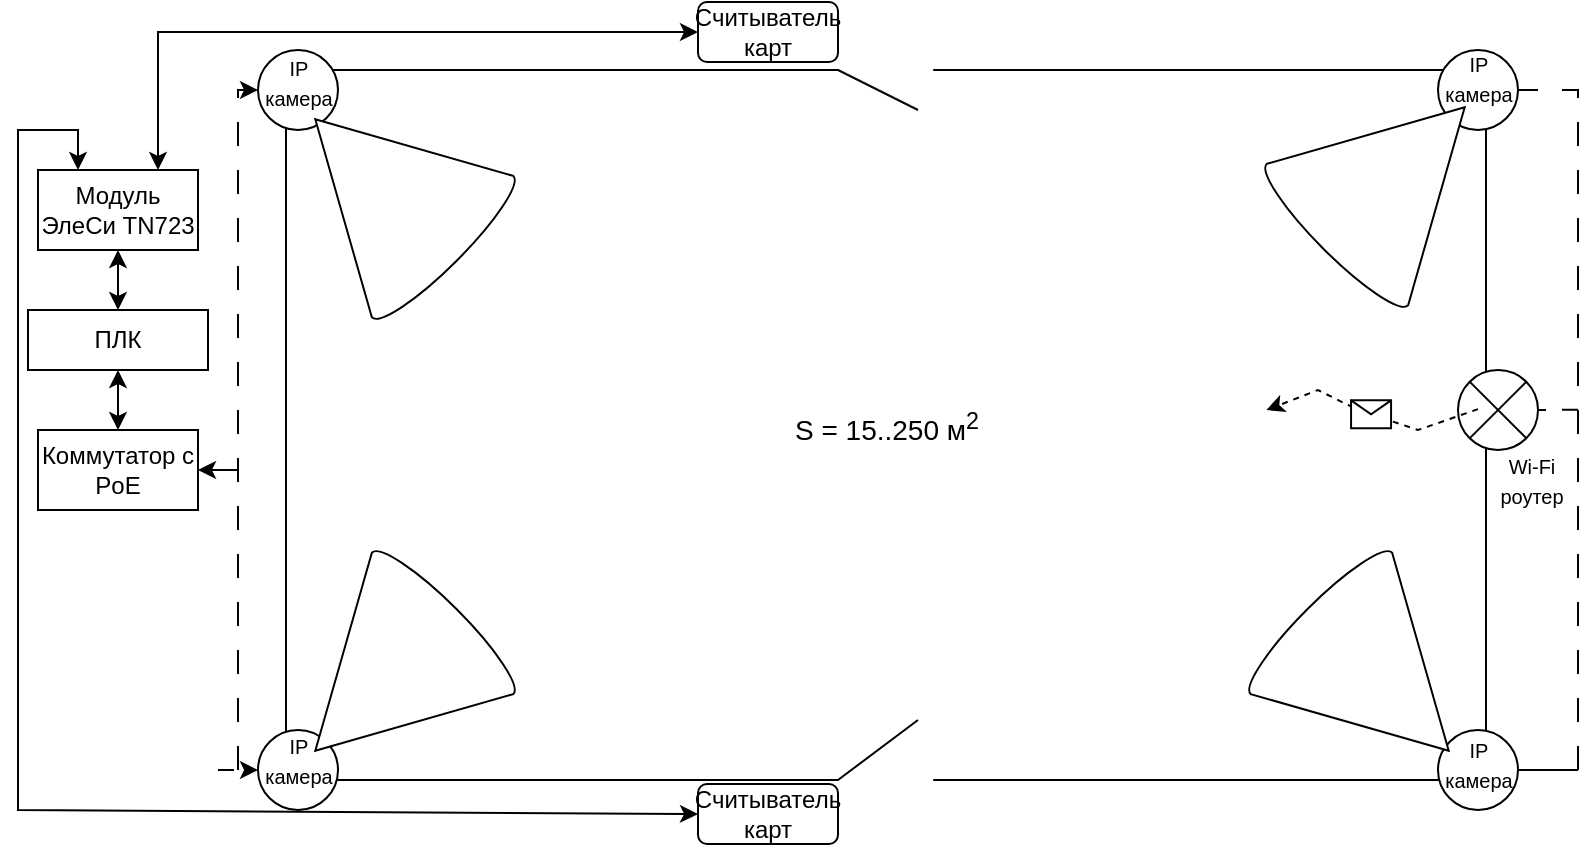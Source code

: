 <mxfile version="22.0.3" type="device">
  <diagram name="Страница — 1" id="-i82u5cmP4d5Sf0SIGAI">
    <mxGraphModel dx="1182" dy="690" grid="1" gridSize="10" guides="1" tooltips="1" connect="1" arrows="1" fold="1" page="1" pageScale="1" pageWidth="827" pageHeight="1169" math="0" shadow="0">
      <root>
        <mxCell id="0" />
        <mxCell id="1" parent="0" />
        <mxCell id="owwzqngEx26qKS8g8964-1" value="" style="rounded=0;whiteSpace=wrap;html=1;" parent="1" vertex="1">
          <mxGeometry x="154" y="80" width="600" height="355" as="geometry" />
        </mxCell>
        <mxCell id="owwzqngEx26qKS8g8964-3" value="&lt;font style=&quot;font-size: 14px;&quot;&gt;S = 15..250 м&lt;sup&gt;2&lt;/sup&gt;&lt;/font&gt;" style="text;html=1;strokeColor=none;fillColor=none;align=center;verticalAlign=middle;whiteSpace=wrap;rounded=0;" parent="1" vertex="1">
          <mxGeometry x="399.75" y="242.5" width="108.5" height="30" as="geometry" />
        </mxCell>
        <mxCell id="owwzqngEx26qKS8g8964-4" value="" style="shape=sumEllipse;perimeter=ellipsePerimeter;whiteSpace=wrap;html=1;backgroundOutline=1;" parent="1" vertex="1">
          <mxGeometry x="740" y="230" width="40" height="40" as="geometry" />
        </mxCell>
        <mxCell id="owwzqngEx26qKS8g8964-6" value="" style="ellipse;whiteSpace=wrap;html=1;aspect=fixed;" parent="1" vertex="1">
          <mxGeometry x="140" y="410" width="40" height="40" as="geometry" />
        </mxCell>
        <mxCell id="owwzqngEx26qKS8g8964-7" value="" style="ellipse;whiteSpace=wrap;html=1;aspect=fixed;" parent="1" vertex="1">
          <mxGeometry x="730" y="410" width="40" height="40" as="geometry" />
        </mxCell>
        <mxCell id="owwzqngEx26qKS8g8964-8" value="" style="ellipse;whiteSpace=wrap;html=1;aspect=fixed;" parent="1" vertex="1">
          <mxGeometry x="140" y="70" width="40" height="40" as="geometry" />
        </mxCell>
        <mxCell id="owwzqngEx26qKS8g8964-9" value="" style="ellipse;whiteSpace=wrap;html=1;aspect=fixed;" parent="1" vertex="1">
          <mxGeometry x="730" y="70" width="40" height="40" as="geometry" />
        </mxCell>
        <mxCell id="owwzqngEx26qKS8g8964-10" value="" style="endArrow=none;html=1;rounded=0;entryX=1;entryY=0.5;entryDx=0;entryDy=0;dashed=1;dashPattern=12 12;" parent="1" target="owwzqngEx26qKS8g8964-9" edge="1">
          <mxGeometry width="50" height="50" relative="1" as="geometry">
            <mxPoint x="800" y="430" as="sourcePoint" />
            <mxPoint x="790" y="90" as="targetPoint" />
            <Array as="points">
              <mxPoint x="800" y="90" />
            </Array>
          </mxGeometry>
        </mxCell>
        <mxCell id="owwzqngEx26qKS8g8964-11" value="" style="endArrow=none;html=1;rounded=0;" parent="1" target="owwzqngEx26qKS8g8964-7" edge="1">
          <mxGeometry width="50" height="50" relative="1" as="geometry">
            <mxPoint x="800" y="430" as="sourcePoint" />
            <mxPoint x="730" y="320" as="targetPoint" />
          </mxGeometry>
        </mxCell>
        <mxCell id="owwzqngEx26qKS8g8964-12" value="" style="endArrow=none;html=1;rounded=0;dashed=1;dashPattern=8 8;" parent="1" edge="1">
          <mxGeometry width="50" height="50" relative="1" as="geometry">
            <mxPoint x="800" y="249.83" as="sourcePoint" />
            <mxPoint x="780" y="250" as="targetPoint" />
          </mxGeometry>
        </mxCell>
        <mxCell id="owwzqngEx26qKS8g8964-13" value="" style="endArrow=classic;html=1;rounded=0;dashed=1;entryX=0.817;entryY=0.479;entryDx=0;entryDy=0;entryPerimeter=0;" parent="1" target="owwzqngEx26qKS8g8964-1" edge="1">
          <mxGeometry relative="1" as="geometry">
            <mxPoint x="750" y="249.58" as="sourcePoint" />
            <mxPoint x="650" y="249.58" as="targetPoint" />
            <Array as="points">
              <mxPoint x="720" y="260" />
              <mxPoint x="690" y="250" />
              <mxPoint x="670" y="240" />
            </Array>
          </mxGeometry>
        </mxCell>
        <mxCell id="owwzqngEx26qKS8g8964-14" value="" style="shape=message;html=1;outlineConnect=0;" parent="owwzqngEx26qKS8g8964-13" vertex="1">
          <mxGeometry width="20" height="14" relative="1" as="geometry">
            <mxPoint x="-10" y="-7" as="offset" />
          </mxGeometry>
        </mxCell>
        <mxCell id="owwzqngEx26qKS8g8964-20" value="ПЛК" style="rounded=0;whiteSpace=wrap;html=1;" parent="1" vertex="1">
          <mxGeometry x="25" y="200" width="90" height="30" as="geometry" />
        </mxCell>
        <mxCell id="owwzqngEx26qKS8g8964-21" value="Коммутатор с PoE" style="rounded=0;whiteSpace=wrap;html=1;" parent="1" vertex="1">
          <mxGeometry x="30" y="260" width="80" height="40" as="geometry" />
        </mxCell>
        <mxCell id="owwzqngEx26qKS8g8964-29" value="" style="endArrow=classic;html=1;rounded=0;entryX=0;entryY=0.5;entryDx=0;entryDy=0;dashed=1;dashPattern=12 12;" parent="1" target="owwzqngEx26qKS8g8964-8" edge="1">
          <mxGeometry width="50" height="50" relative="1" as="geometry">
            <mxPoint x="130" y="430" as="sourcePoint" />
            <mxPoint x="120" y="100" as="targetPoint" />
            <Array as="points">
              <mxPoint x="130" y="90" />
            </Array>
          </mxGeometry>
        </mxCell>
        <mxCell id="owwzqngEx26qKS8g8964-30" value="" style="endArrow=classic;html=1;rounded=0;entryX=0;entryY=0.5;entryDx=0;entryDy=0;dashed=1;dashPattern=8 8;" parent="1" target="owwzqngEx26qKS8g8964-6" edge="1">
          <mxGeometry width="50" height="50" relative="1" as="geometry">
            <mxPoint x="120" y="430" as="sourcePoint" />
            <mxPoint x="130" y="420" as="targetPoint" />
          </mxGeometry>
        </mxCell>
        <mxCell id="owwzqngEx26qKS8g8964-31" value="" style="endArrow=classic;html=1;rounded=0;entryX=1;entryY=0.5;entryDx=0;entryDy=0;" parent="1" target="owwzqngEx26qKS8g8964-21" edge="1">
          <mxGeometry width="50" height="50" relative="1" as="geometry">
            <mxPoint x="130" y="280" as="sourcePoint" />
            <mxPoint x="200" y="220" as="targetPoint" />
            <Array as="points">
              <mxPoint x="110" y="280" />
            </Array>
          </mxGeometry>
        </mxCell>
        <mxCell id="owwzqngEx26qKS8g8964-33" value="" style="endArrow=classic;startArrow=classic;html=1;rounded=0;entryX=0.5;entryY=1;entryDx=0;entryDy=0;exitX=0.5;exitY=0;exitDx=0;exitDy=0;" parent="1" source="owwzqngEx26qKS8g8964-21" target="owwzqngEx26qKS8g8964-20" edge="1">
          <mxGeometry width="50" height="50" relative="1" as="geometry">
            <mxPoint x="220" y="260" as="sourcePoint" />
            <mxPoint x="270" y="210" as="targetPoint" />
          </mxGeometry>
        </mxCell>
        <mxCell id="owwzqngEx26qKS8g8964-34" value="" style="verticalLabelPosition=bottom;verticalAlign=top;html=1;shape=mxgraph.basic.cone2;dx=0.5;dy=0.9;rotation=-135;" parent="1" vertex="1">
          <mxGeometry x="154" y="335" width="100" height="100" as="geometry" />
        </mxCell>
        <mxCell id="owwzqngEx26qKS8g8964-35" value="" style="verticalLabelPosition=bottom;verticalAlign=top;html=1;shape=mxgraph.basic.cone2;dx=0.5;dy=0.9;rotation=-135;direction=south;" parent="1" vertex="1">
          <mxGeometry x="154" y="90" width="100" height="100" as="geometry" />
        </mxCell>
        <mxCell id="owwzqngEx26qKS8g8964-36" value="" style="verticalLabelPosition=bottom;verticalAlign=top;html=1;shape=mxgraph.basic.cone2;dx=0.5;dy=0.9;rotation=-135;direction=west;" parent="1" vertex="1">
          <mxGeometry x="658" y="84" width="100" height="100" as="geometry" />
        </mxCell>
        <mxCell id="owwzqngEx26qKS8g8964-37" value="" style="verticalLabelPosition=bottom;verticalAlign=top;html=1;shape=mxgraph.basic.cone2;dx=0.5;dy=0.9;rotation=-135;direction=north;" parent="1" vertex="1">
          <mxGeometry x="650" y="335" width="100" height="100" as="geometry" />
        </mxCell>
        <mxCell id="q_S8sX1MNkvWDsVziq-C-1" value="&lt;font style=&quot;font-size: 10px;&quot;&gt;IP камера&lt;/font&gt;" style="text;html=1;strokeColor=none;fillColor=none;align=center;verticalAlign=middle;whiteSpace=wrap;rounded=0;" parent="1" vertex="1">
          <mxGeometry x="138.75" y="415" width="42.5" height="20" as="geometry" />
        </mxCell>
        <mxCell id="q_S8sX1MNkvWDsVziq-C-2" value="&lt;font style=&quot;font-size: 10px;&quot;&gt;IP камера&lt;/font&gt;" style="text;html=1;strokeColor=none;fillColor=none;align=center;verticalAlign=middle;whiteSpace=wrap;rounded=0;" parent="1" vertex="1">
          <mxGeometry x="138.75" y="76" width="42.5" height="20" as="geometry" />
        </mxCell>
        <mxCell id="q_S8sX1MNkvWDsVziq-C-3" value="&lt;font style=&quot;font-size: 10px;&quot;&gt;IP камера&lt;/font&gt;" style="text;html=1;strokeColor=none;fillColor=none;align=center;verticalAlign=middle;whiteSpace=wrap;rounded=0;" parent="1" vertex="1">
          <mxGeometry x="729" y="417" width="42.5" height="20" as="geometry" />
        </mxCell>
        <mxCell id="q_S8sX1MNkvWDsVziq-C-4" value="&lt;font style=&quot;font-size: 10px;&quot;&gt;IP камера&lt;/font&gt;" style="text;html=1;strokeColor=none;fillColor=none;align=center;verticalAlign=middle;whiteSpace=wrap;rounded=0;" parent="1" vertex="1">
          <mxGeometry x="728.5" y="74" width="42.5" height="20" as="geometry" />
        </mxCell>
        <mxCell id="q_S8sX1MNkvWDsVziq-C-5" value="&lt;font style=&quot;font-size: 10px;&quot;&gt;Wi-Fi роутер&lt;/font&gt;" style="text;html=1;strokeColor=none;fillColor=none;align=center;verticalAlign=middle;whiteSpace=wrap;rounded=0;spacing=0;" parent="1" vertex="1">
          <mxGeometry x="757" y="280" width="40" height="10" as="geometry" />
        </mxCell>
        <mxCell id="iPMUzZdGqrRSxSeMtUYe-1" value="" style="endArrow=none;html=1;rounded=0;strokeColor=#FFFFFF;entryX=0.512;entryY=1;entryDx=0;entryDy=0;entryPerimeter=0;" edge="1" parent="1">
          <mxGeometry width="50" height="50" relative="1" as="geometry">
            <mxPoint x="430.4" y="435" as="sourcePoint" />
            <mxPoint x="477.6" y="435.0" as="targetPoint" />
            <Array as="points" />
          </mxGeometry>
        </mxCell>
        <mxCell id="iPMUzZdGqrRSxSeMtUYe-2" value="" style="endArrow=none;html=1;rounded=0;strokeColor=#FFFFFF;entryX=0.512;entryY=1;entryDx=0;entryDy=0;entryPerimeter=0;" edge="1" parent="1">
          <mxGeometry width="50" height="50" relative="1" as="geometry">
            <mxPoint x="430.4" y="80" as="sourcePoint" />
            <mxPoint x="477.6" y="80.0" as="targetPoint" />
            <Array as="points" />
          </mxGeometry>
        </mxCell>
        <mxCell id="iPMUzZdGqrRSxSeMtUYe-4" value="" style="endArrow=none;html=1;rounded=0;" edge="1" parent="1">
          <mxGeometry width="50" height="50" relative="1" as="geometry">
            <mxPoint x="430" y="435" as="sourcePoint" />
            <mxPoint x="470" y="405" as="targetPoint" />
          </mxGeometry>
        </mxCell>
        <mxCell id="iPMUzZdGqrRSxSeMtUYe-5" value="" style="endArrow=none;html=1;rounded=0;" edge="1" parent="1">
          <mxGeometry width="50" height="50" relative="1" as="geometry">
            <mxPoint x="470" y="100" as="sourcePoint" />
            <mxPoint x="430" y="80" as="targetPoint" />
          </mxGeometry>
        </mxCell>
        <mxCell id="iPMUzZdGqrRSxSeMtUYe-6" value="Считыватель карт" style="rounded=1;whiteSpace=wrap;html=1;" vertex="1" parent="1">
          <mxGeometry x="360" y="437" width="70" height="30" as="geometry" />
        </mxCell>
        <mxCell id="iPMUzZdGqrRSxSeMtUYe-7" value="Считыватель карт" style="rounded=1;whiteSpace=wrap;html=1;" vertex="1" parent="1">
          <mxGeometry x="360" y="46" width="70" height="30" as="geometry" />
        </mxCell>
        <mxCell id="iPMUzZdGqrRSxSeMtUYe-8" value="" style="endArrow=classic;html=1;rounded=0;exitX=0;exitY=0.5;exitDx=0;exitDy=0;entryX=0.75;entryY=0;entryDx=0;entryDy=0;startArrow=classic;startFill=1;" edge="1" parent="1" source="iPMUzZdGqrRSxSeMtUYe-7" target="iPMUzZdGqrRSxSeMtUYe-9">
          <mxGeometry width="50" height="50" relative="1" as="geometry">
            <mxPoint x="250" y="220" as="sourcePoint" />
            <mxPoint x="70" y="60" as="targetPoint" />
            <Array as="points">
              <mxPoint x="90" y="61" />
            </Array>
          </mxGeometry>
        </mxCell>
        <mxCell id="iPMUzZdGqrRSxSeMtUYe-9" value="Модуль ЭлеСи TN723" style="rounded=0;whiteSpace=wrap;html=1;" vertex="1" parent="1">
          <mxGeometry x="30" y="130" width="80" height="40" as="geometry" />
        </mxCell>
        <mxCell id="iPMUzZdGqrRSxSeMtUYe-11" value="" style="endArrow=classic;startArrow=classic;html=1;rounded=0;entryX=0.5;entryY=1;entryDx=0;entryDy=0;" edge="1" parent="1" target="iPMUzZdGqrRSxSeMtUYe-9">
          <mxGeometry width="50" height="50" relative="1" as="geometry">
            <mxPoint x="70" y="200" as="sourcePoint" />
            <mxPoint x="69.71" y="184" as="targetPoint" />
          </mxGeometry>
        </mxCell>
        <mxCell id="iPMUzZdGqrRSxSeMtUYe-13" value="" style="endArrow=classic;startArrow=classic;html=1;rounded=0;entryX=0;entryY=0.5;entryDx=0;entryDy=0;exitX=0.25;exitY=0;exitDx=0;exitDy=0;" edge="1" parent="1" source="iPMUzZdGqrRSxSeMtUYe-9" target="iPMUzZdGqrRSxSeMtUYe-6">
          <mxGeometry width="50" height="50" relative="1" as="geometry">
            <mxPoint x="140" y="520" as="sourcePoint" />
            <mxPoint x="190" y="470" as="targetPoint" />
            <Array as="points">
              <mxPoint x="50" y="110" />
              <mxPoint x="20" y="110" />
              <mxPoint x="20" y="450" />
            </Array>
          </mxGeometry>
        </mxCell>
      </root>
    </mxGraphModel>
  </diagram>
</mxfile>
